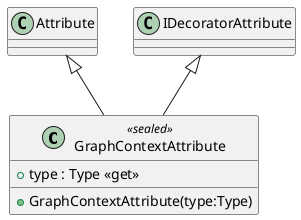 @startuml
class GraphContextAttribute <<sealed>> {
    + GraphContextAttribute(type:Type)
    + type : Type <<get>>
}
Attribute <|-- GraphContextAttribute
IDecoratorAttribute <|-- GraphContextAttribute
@enduml
